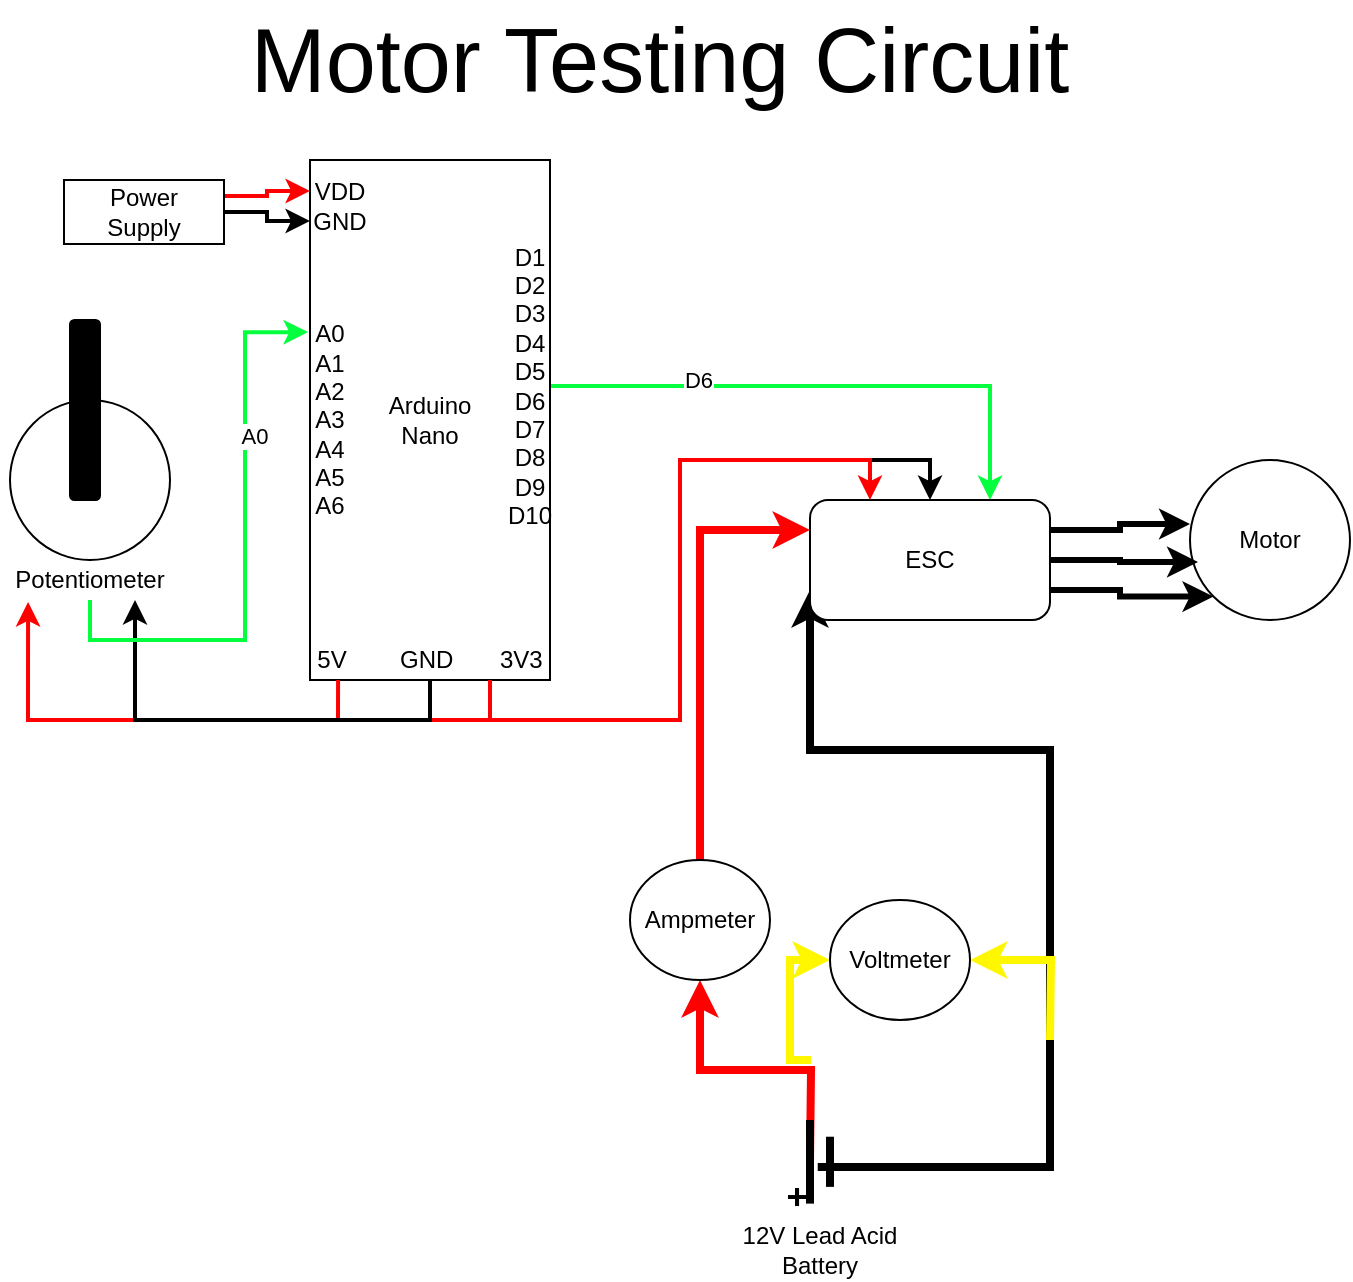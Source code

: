 <mxfile version="22.1.3" type="device">
  <diagram name="Page-1" id="1kk-AalzDO8-VIhxUg5f">
    <mxGraphModel dx="1434" dy="754" grid="0" gridSize="10" guides="1" tooltips="1" connect="1" arrows="1" fold="1" page="1" pageScale="1" pageWidth="850" pageHeight="1100" math="0" shadow="0">
      <root>
        <mxCell id="0" />
        <mxCell id="1" parent="0" />
        <mxCell id="8xKIcL6EuLycYMstEvc3-1" value="&lt;div&gt;Motor&lt;/div&gt;" style="ellipse;whiteSpace=wrap;html=1;aspect=fixed;" vertex="1" parent="1">
          <mxGeometry x="683" y="240" width="80" height="80" as="geometry" />
        </mxCell>
        <mxCell id="8xKIcL6EuLycYMstEvc3-6" style="edgeStyle=orthogonalEdgeStyle;rounded=0;orthogonalLoop=1;jettySize=auto;html=1;exitX=1;exitY=0.75;exitDx=0;exitDy=0;entryX=0;entryY=1;entryDx=0;entryDy=0;strokeWidth=3;" edge="1" parent="1" source="8xKIcL6EuLycYMstEvc3-3" target="8xKIcL6EuLycYMstEvc3-1">
          <mxGeometry relative="1" as="geometry" />
        </mxCell>
        <mxCell id="8xKIcL6EuLycYMstEvc3-22" style="edgeStyle=orthogonalEdgeStyle;rounded=0;orthogonalLoop=1;jettySize=auto;html=1;exitX=0.5;exitY=0;exitDx=0;exitDy=0;entryX=0.5;entryY=1;entryDx=0;entryDy=0;startArrow=classic;startFill=1;endArrow=none;endFill=0;strokeWidth=2;" edge="1" parent="1" source="8xKIcL6EuLycYMstEvc3-3" target="8xKIcL6EuLycYMstEvc3-11">
          <mxGeometry relative="1" as="geometry" />
        </mxCell>
        <mxCell id="8xKIcL6EuLycYMstEvc3-23" style="edgeStyle=orthogonalEdgeStyle;rounded=0;orthogonalLoop=1;jettySize=auto;html=1;exitX=0.75;exitY=0;exitDx=0;exitDy=0;startArrow=classic;startFill=1;endArrow=none;endFill=0;strokeColor=#05FF3F;strokeWidth=2;" edge="1" parent="1" source="8xKIcL6EuLycYMstEvc3-3" target="8xKIcL6EuLycYMstEvc3-8">
          <mxGeometry relative="1" as="geometry">
            <mxPoint x="373" y="220" as="targetPoint" />
          </mxGeometry>
        </mxCell>
        <mxCell id="8xKIcL6EuLycYMstEvc3-25" value="&lt;div&gt;D6&lt;/div&gt;" style="edgeLabel;html=1;align=center;verticalAlign=middle;resizable=0;points=[];" vertex="1" connectable="0" parent="8xKIcL6EuLycYMstEvc3-23">
          <mxGeometry x="0.466" y="-3" relative="1" as="geometry">
            <mxPoint as="offset" />
          </mxGeometry>
        </mxCell>
        <mxCell id="8xKIcL6EuLycYMstEvc3-28" style="edgeStyle=orthogonalEdgeStyle;rounded=0;orthogonalLoop=1;jettySize=auto;html=1;exitX=0;exitY=0.75;exitDx=0;exitDy=0;startArrow=classic;startFill=1;endArrow=none;endFill=0;strokeWidth=4;entryX=0;entryY=0;entryDx=0;entryDy=0;" edge="1" parent="1" source="8xKIcL6EuLycYMstEvc3-3" target="8xKIcL6EuLycYMstEvc3-15">
          <mxGeometry relative="1" as="geometry">
            <mxPoint x="503" y="450" as="targetPoint" />
            <Array as="points">
              <mxPoint x="493" y="385" />
              <mxPoint x="613" y="385" />
              <mxPoint x="613" y="594" />
            </Array>
          </mxGeometry>
        </mxCell>
        <mxCell id="8xKIcL6EuLycYMstEvc3-3" value="ESC" style="rounded=1;whiteSpace=wrap;html=1;" vertex="1" parent="1">
          <mxGeometry x="493" y="260" width="120" height="60" as="geometry" />
        </mxCell>
        <mxCell id="8xKIcL6EuLycYMstEvc3-4" style="edgeStyle=orthogonalEdgeStyle;rounded=0;orthogonalLoop=1;jettySize=auto;html=1;exitX=1;exitY=0.25;exitDx=0;exitDy=0;entryX=0;entryY=0.4;entryDx=0;entryDy=0;entryPerimeter=0;strokeWidth=3;" edge="1" parent="1" source="8xKIcL6EuLycYMstEvc3-3" target="8xKIcL6EuLycYMstEvc3-1">
          <mxGeometry relative="1" as="geometry" />
        </mxCell>
        <mxCell id="8xKIcL6EuLycYMstEvc3-5" style="edgeStyle=orthogonalEdgeStyle;rounded=0;orthogonalLoop=1;jettySize=auto;html=1;exitX=1;exitY=0.5;exitDx=0;exitDy=0;entryX=0.05;entryY=0.638;entryDx=0;entryDy=0;entryPerimeter=0;strokeWidth=3;" edge="1" parent="1" source="8xKIcL6EuLycYMstEvc3-3" target="8xKIcL6EuLycYMstEvc3-1">
          <mxGeometry relative="1" as="geometry" />
        </mxCell>
        <mxCell id="8xKIcL6EuLycYMstEvc3-10" value="" style="group" vertex="1" connectable="0" parent="1">
          <mxGeometry x="233" y="90" width="150" height="260" as="geometry" />
        </mxCell>
        <mxCell id="8xKIcL6EuLycYMstEvc3-7" value="&lt;div&gt;Arduino&lt;/div&gt;&lt;div&gt;Nano&lt;br&gt;&lt;/div&gt;" style="rounded=0;whiteSpace=wrap;html=1;" vertex="1" parent="8xKIcL6EuLycYMstEvc3-10">
          <mxGeometry x="10" width="120" height="260" as="geometry" />
        </mxCell>
        <mxCell id="8xKIcL6EuLycYMstEvc3-8" value="&lt;div&gt;D1&lt;/div&gt;&lt;div&gt;D2&lt;/div&gt;&lt;div&gt;D3&lt;/div&gt;&lt;div&gt;D4&lt;/div&gt;&lt;div&gt;D5&lt;/div&gt;&lt;div&gt;D6&lt;/div&gt;&lt;div&gt;D7&lt;br&gt;D8&lt;/div&gt;&lt;div&gt;D9&lt;/div&gt;&lt;div&gt;D10&lt;br&gt;&lt;/div&gt;" style="text;html=1;strokeColor=none;fillColor=none;align=center;verticalAlign=middle;whiteSpace=wrap;rounded=0;" vertex="1" parent="8xKIcL6EuLycYMstEvc3-10">
          <mxGeometry x="110" y="38" width="20" height="150" as="geometry" />
        </mxCell>
        <mxCell id="8xKIcL6EuLycYMstEvc3-9" value="&lt;div&gt;A0&lt;/div&gt;&lt;div&gt;A1&lt;/div&gt;&lt;div&gt;A2&lt;/div&gt;&lt;div&gt;A3&lt;/div&gt;&lt;div&gt;A4&lt;/div&gt;&lt;div&gt;A5&lt;/div&gt;&lt;div&gt;A6&lt;/div&gt;" style="text;html=1;strokeColor=none;fillColor=none;align=center;verticalAlign=middle;whiteSpace=wrap;rounded=0;" vertex="1" parent="8xKIcL6EuLycYMstEvc3-10">
          <mxGeometry x="10" y="65" width="20" height="130" as="geometry" />
        </mxCell>
        <mxCell id="8xKIcL6EuLycYMstEvc3-11" value="&lt;div&gt;5V &amp;nbsp; &amp;nbsp;&amp;nbsp; &amp;nbsp; GND&amp;nbsp; &amp;nbsp;&amp;nbsp; &amp;nbsp; 3V3&lt;br&gt;&lt;/div&gt;" style="text;html=1;strokeColor=none;fillColor=none;align=center;verticalAlign=middle;whiteSpace=wrap;rounded=0;" vertex="1" parent="8xKIcL6EuLycYMstEvc3-10">
          <mxGeometry x="10" y="240" width="120" height="20" as="geometry" />
        </mxCell>
        <mxCell id="8xKIcL6EuLycYMstEvc3-47" value="&lt;div&gt;VDD&lt;/div&gt;&lt;div&gt;GND&lt;br&gt;&lt;/div&gt;" style="text;html=1;strokeColor=none;fillColor=none;align=center;verticalAlign=middle;whiteSpace=wrap;rounded=0;" vertex="1" parent="8xKIcL6EuLycYMstEvc3-10">
          <mxGeometry x="10" y="8" width="30" height="30" as="geometry" />
        </mxCell>
        <mxCell id="8xKIcL6EuLycYMstEvc3-33" style="edgeStyle=orthogonalEdgeStyle;rounded=0;orthogonalLoop=1;jettySize=auto;html=1;exitX=0;exitY=0.5;exitDx=0;exitDy=0;strokeColor=#FFF700;strokeWidth=4;startArrow=classic;startFill=1;endArrow=none;endFill=0;" edge="1" parent="1" source="8xKIcL6EuLycYMstEvc3-18">
          <mxGeometry relative="1" as="geometry">
            <mxPoint x="493" y="540" as="targetPoint" />
          </mxGeometry>
        </mxCell>
        <mxCell id="8xKIcL6EuLycYMstEvc3-34" style="edgeStyle=orthogonalEdgeStyle;rounded=0;orthogonalLoop=1;jettySize=auto;html=1;exitX=1;exitY=0.5;exitDx=0;exitDy=0;strokeColor=#FFF700;strokeWidth=4;startArrow=classic;startFill=1;endArrow=none;endFill=0;" edge="1" parent="1" source="8xKIcL6EuLycYMstEvc3-18">
          <mxGeometry relative="1" as="geometry">
            <mxPoint x="613" y="530" as="targetPoint" />
          </mxGeometry>
        </mxCell>
        <mxCell id="8xKIcL6EuLycYMstEvc3-18" value="Voltmeter" style="ellipse;whiteSpace=wrap;html=1;" vertex="1" parent="1">
          <mxGeometry x="503" y="460" width="70" height="60" as="geometry" />
        </mxCell>
        <mxCell id="8xKIcL6EuLycYMstEvc3-30" style="edgeStyle=orthogonalEdgeStyle;rounded=0;orthogonalLoop=1;jettySize=auto;html=1;exitX=0.5;exitY=0;exitDx=0;exitDy=0;entryX=0;entryY=0.25;entryDx=0;entryDy=0;strokeColor=#FF0000;strokeWidth=4;" edge="1" parent="1" source="8xKIcL6EuLycYMstEvc3-19" target="8xKIcL6EuLycYMstEvc3-3">
          <mxGeometry relative="1" as="geometry">
            <mxPoint x="473" y="380" as="targetPoint" />
          </mxGeometry>
        </mxCell>
        <mxCell id="8xKIcL6EuLycYMstEvc3-31" style="edgeStyle=orthogonalEdgeStyle;rounded=0;orthogonalLoop=1;jettySize=auto;html=1;exitX=0.5;exitY=1;exitDx=0;exitDy=0;strokeColor=#FF0000;strokeWidth=4;endArrow=none;endFill=0;startArrow=classic;startFill=1;" edge="1" parent="1" source="8xKIcL6EuLycYMstEvc3-19">
          <mxGeometry relative="1" as="geometry">
            <mxPoint x="493" y="590" as="targetPoint" />
          </mxGeometry>
        </mxCell>
        <mxCell id="8xKIcL6EuLycYMstEvc3-19" value="Ampmeter" style="ellipse;whiteSpace=wrap;html=1;" vertex="1" parent="1">
          <mxGeometry x="403" y="440" width="70" height="60" as="geometry" />
        </mxCell>
        <mxCell id="8xKIcL6EuLycYMstEvc3-21" style="edgeStyle=orthogonalEdgeStyle;rounded=0;orthogonalLoop=1;jettySize=auto;html=1;exitX=0.25;exitY=0;exitDx=0;exitDy=0;entryX=0.117;entryY=1;entryDx=0;entryDy=0;entryPerimeter=0;endArrow=none;endFill=0;startArrow=classic;startFill=1;strokeColor=#FF0000;strokeWidth=2;" edge="1" parent="1" source="8xKIcL6EuLycYMstEvc3-3" target="8xKIcL6EuLycYMstEvc3-11">
          <mxGeometry relative="1" as="geometry" />
        </mxCell>
        <mxCell id="8xKIcL6EuLycYMstEvc3-17" value="" style="group" vertex="1" connectable="0" parent="1">
          <mxGeometry x="473" y="570" width="30" height="51" as="geometry" />
        </mxCell>
        <mxCell id="8xKIcL6EuLycYMstEvc3-13" value="" style="endArrow=none;html=1;rounded=0;strokeWidth=4;" edge="1" parent="8xKIcL6EuLycYMstEvc3-17">
          <mxGeometry width="50" height="50" relative="1" as="geometry">
            <mxPoint x="30" y="8.361" as="sourcePoint" />
            <mxPoint x="30" y="33.443" as="targetPoint" />
          </mxGeometry>
        </mxCell>
        <mxCell id="8xKIcL6EuLycYMstEvc3-14" value="" style="endArrow=none;html=1;rounded=0;strokeWidth=4;" edge="1" parent="8xKIcL6EuLycYMstEvc3-17">
          <mxGeometry width="50" height="50" relative="1" as="geometry">
            <mxPoint x="20" as="sourcePoint" />
            <mxPoint x="20" y="41.803" as="targetPoint" />
          </mxGeometry>
        </mxCell>
        <mxCell id="8xKIcL6EuLycYMstEvc3-15" value="&lt;font style=&quot;font-size: 18px;&quot;&gt;&lt;b&gt;+&lt;/b&gt;&lt;/font&gt;" style="text;html=1;strokeColor=none;fillColor=none;align=center;verticalAlign=middle;whiteSpace=wrap;rounded=0;rotation=90;" vertex="1" parent="8xKIcL6EuLycYMstEvc3-17">
          <mxGeometry x="-2" y="27.59" width="30" height="21.738" as="geometry" />
        </mxCell>
        <mxCell id="8xKIcL6EuLycYMstEvc3-40" value="" style="group" vertex="1" connectable="0" parent="1">
          <mxGeometry x="88" y="170" width="90" height="140" as="geometry" />
        </mxCell>
        <mxCell id="8xKIcL6EuLycYMstEvc3-35" value="" style="ellipse;whiteSpace=wrap;html=1;aspect=fixed;" vertex="1" parent="8xKIcL6EuLycYMstEvc3-40">
          <mxGeometry x="5" y="40" width="80" height="80" as="geometry" />
        </mxCell>
        <mxCell id="8xKIcL6EuLycYMstEvc3-38" value="" style="rounded=1;whiteSpace=wrap;html=1;fillColor=#000000;" vertex="1" parent="8xKIcL6EuLycYMstEvc3-40">
          <mxGeometry x="35" width="15" height="90" as="geometry" />
        </mxCell>
        <mxCell id="8xKIcL6EuLycYMstEvc3-39" value="Potentiometer" style="text;html=1;strokeColor=none;fillColor=none;align=center;verticalAlign=middle;whiteSpace=wrap;rounded=0;" vertex="1" parent="8xKIcL6EuLycYMstEvc3-40">
          <mxGeometry y="120" width="90" height="20" as="geometry" />
        </mxCell>
        <mxCell id="8xKIcL6EuLycYMstEvc3-41" style="edgeStyle=orthogonalEdgeStyle;rounded=0;orthogonalLoop=1;jettySize=auto;html=1;exitX=0.75;exitY=1;exitDx=0;exitDy=0;entryX=0.156;entryY=1.05;entryDx=0;entryDy=0;entryPerimeter=0;strokeColor=#FF0000;strokeWidth=2;" edge="1" parent="1" source="8xKIcL6EuLycYMstEvc3-11" target="8xKIcL6EuLycYMstEvc3-39">
          <mxGeometry relative="1" as="geometry" />
        </mxCell>
        <mxCell id="8xKIcL6EuLycYMstEvc3-42" style="edgeStyle=orthogonalEdgeStyle;rounded=0;orthogonalLoop=1;jettySize=auto;html=1;exitX=0.5;exitY=1;exitDx=0;exitDy=0;entryX=0.75;entryY=1;entryDx=0;entryDy=0;strokeWidth=2;" edge="1" parent="1" source="8xKIcL6EuLycYMstEvc3-11" target="8xKIcL6EuLycYMstEvc3-39">
          <mxGeometry relative="1" as="geometry" />
        </mxCell>
        <mxCell id="8xKIcL6EuLycYMstEvc3-43" style="edgeStyle=orthogonalEdgeStyle;rounded=0;orthogonalLoop=1;jettySize=auto;html=1;exitX=0.5;exitY=1;exitDx=0;exitDy=0;entryX=-0.05;entryY=0.162;entryDx=0;entryDy=0;entryPerimeter=0;strokeColor=#05FF3F;strokeWidth=2;" edge="1" parent="1" source="8xKIcL6EuLycYMstEvc3-39" target="8xKIcL6EuLycYMstEvc3-9">
          <mxGeometry relative="1" as="geometry" />
        </mxCell>
        <mxCell id="8xKIcL6EuLycYMstEvc3-44" value="A0" style="edgeLabel;html=1;align=center;verticalAlign=middle;resizable=0;points=[];" vertex="1" connectable="0" parent="8xKIcL6EuLycYMstEvc3-43">
          <mxGeometry x="0.412" y="-4" relative="1" as="geometry">
            <mxPoint as="offset" />
          </mxGeometry>
        </mxCell>
        <mxCell id="8xKIcL6EuLycYMstEvc3-45" value="12V Lead Acid Battery" style="text;html=1;strokeColor=none;fillColor=none;align=center;verticalAlign=middle;whiteSpace=wrap;rounded=0;" vertex="1" parent="1">
          <mxGeometry x="453" y="620" width="90" height="30" as="geometry" />
        </mxCell>
        <mxCell id="8xKIcL6EuLycYMstEvc3-46" value="&lt;font style=&quot;font-size: 45px;&quot;&gt;Motor Testing Circuit&lt;br&gt;&lt;/font&gt;" style="text;html=1;strokeColor=none;fillColor=none;align=center;verticalAlign=middle;whiteSpace=wrap;rounded=0;" vertex="1" parent="1">
          <mxGeometry x="88" y="10" width="660" height="60" as="geometry" />
        </mxCell>
        <mxCell id="8xKIcL6EuLycYMstEvc3-50" style="edgeStyle=orthogonalEdgeStyle;rounded=0;orthogonalLoop=1;jettySize=auto;html=1;exitX=1;exitY=0.25;exitDx=0;exitDy=0;entryX=0;entryY=0.25;entryDx=0;entryDy=0;strokeColor=#FF0000;strokeWidth=2;" edge="1" parent="1" source="8xKIcL6EuLycYMstEvc3-49" target="8xKIcL6EuLycYMstEvc3-47">
          <mxGeometry relative="1" as="geometry" />
        </mxCell>
        <mxCell id="8xKIcL6EuLycYMstEvc3-51" style="edgeStyle=orthogonalEdgeStyle;rounded=0;orthogonalLoop=1;jettySize=auto;html=1;exitX=1;exitY=0.5;exitDx=0;exitDy=0;entryX=0;entryY=0.75;entryDx=0;entryDy=0;strokeWidth=2;" edge="1" parent="1" source="8xKIcL6EuLycYMstEvc3-49" target="8xKIcL6EuLycYMstEvc3-47">
          <mxGeometry relative="1" as="geometry" />
        </mxCell>
        <mxCell id="8xKIcL6EuLycYMstEvc3-49" value="&lt;div&gt;Power&lt;/div&gt;&lt;div&gt;Supply&lt;br&gt;&lt;/div&gt;" style="rounded=0;whiteSpace=wrap;html=1;" vertex="1" parent="1">
          <mxGeometry x="120" y="100" width="80" height="32" as="geometry" />
        </mxCell>
      </root>
    </mxGraphModel>
  </diagram>
</mxfile>
